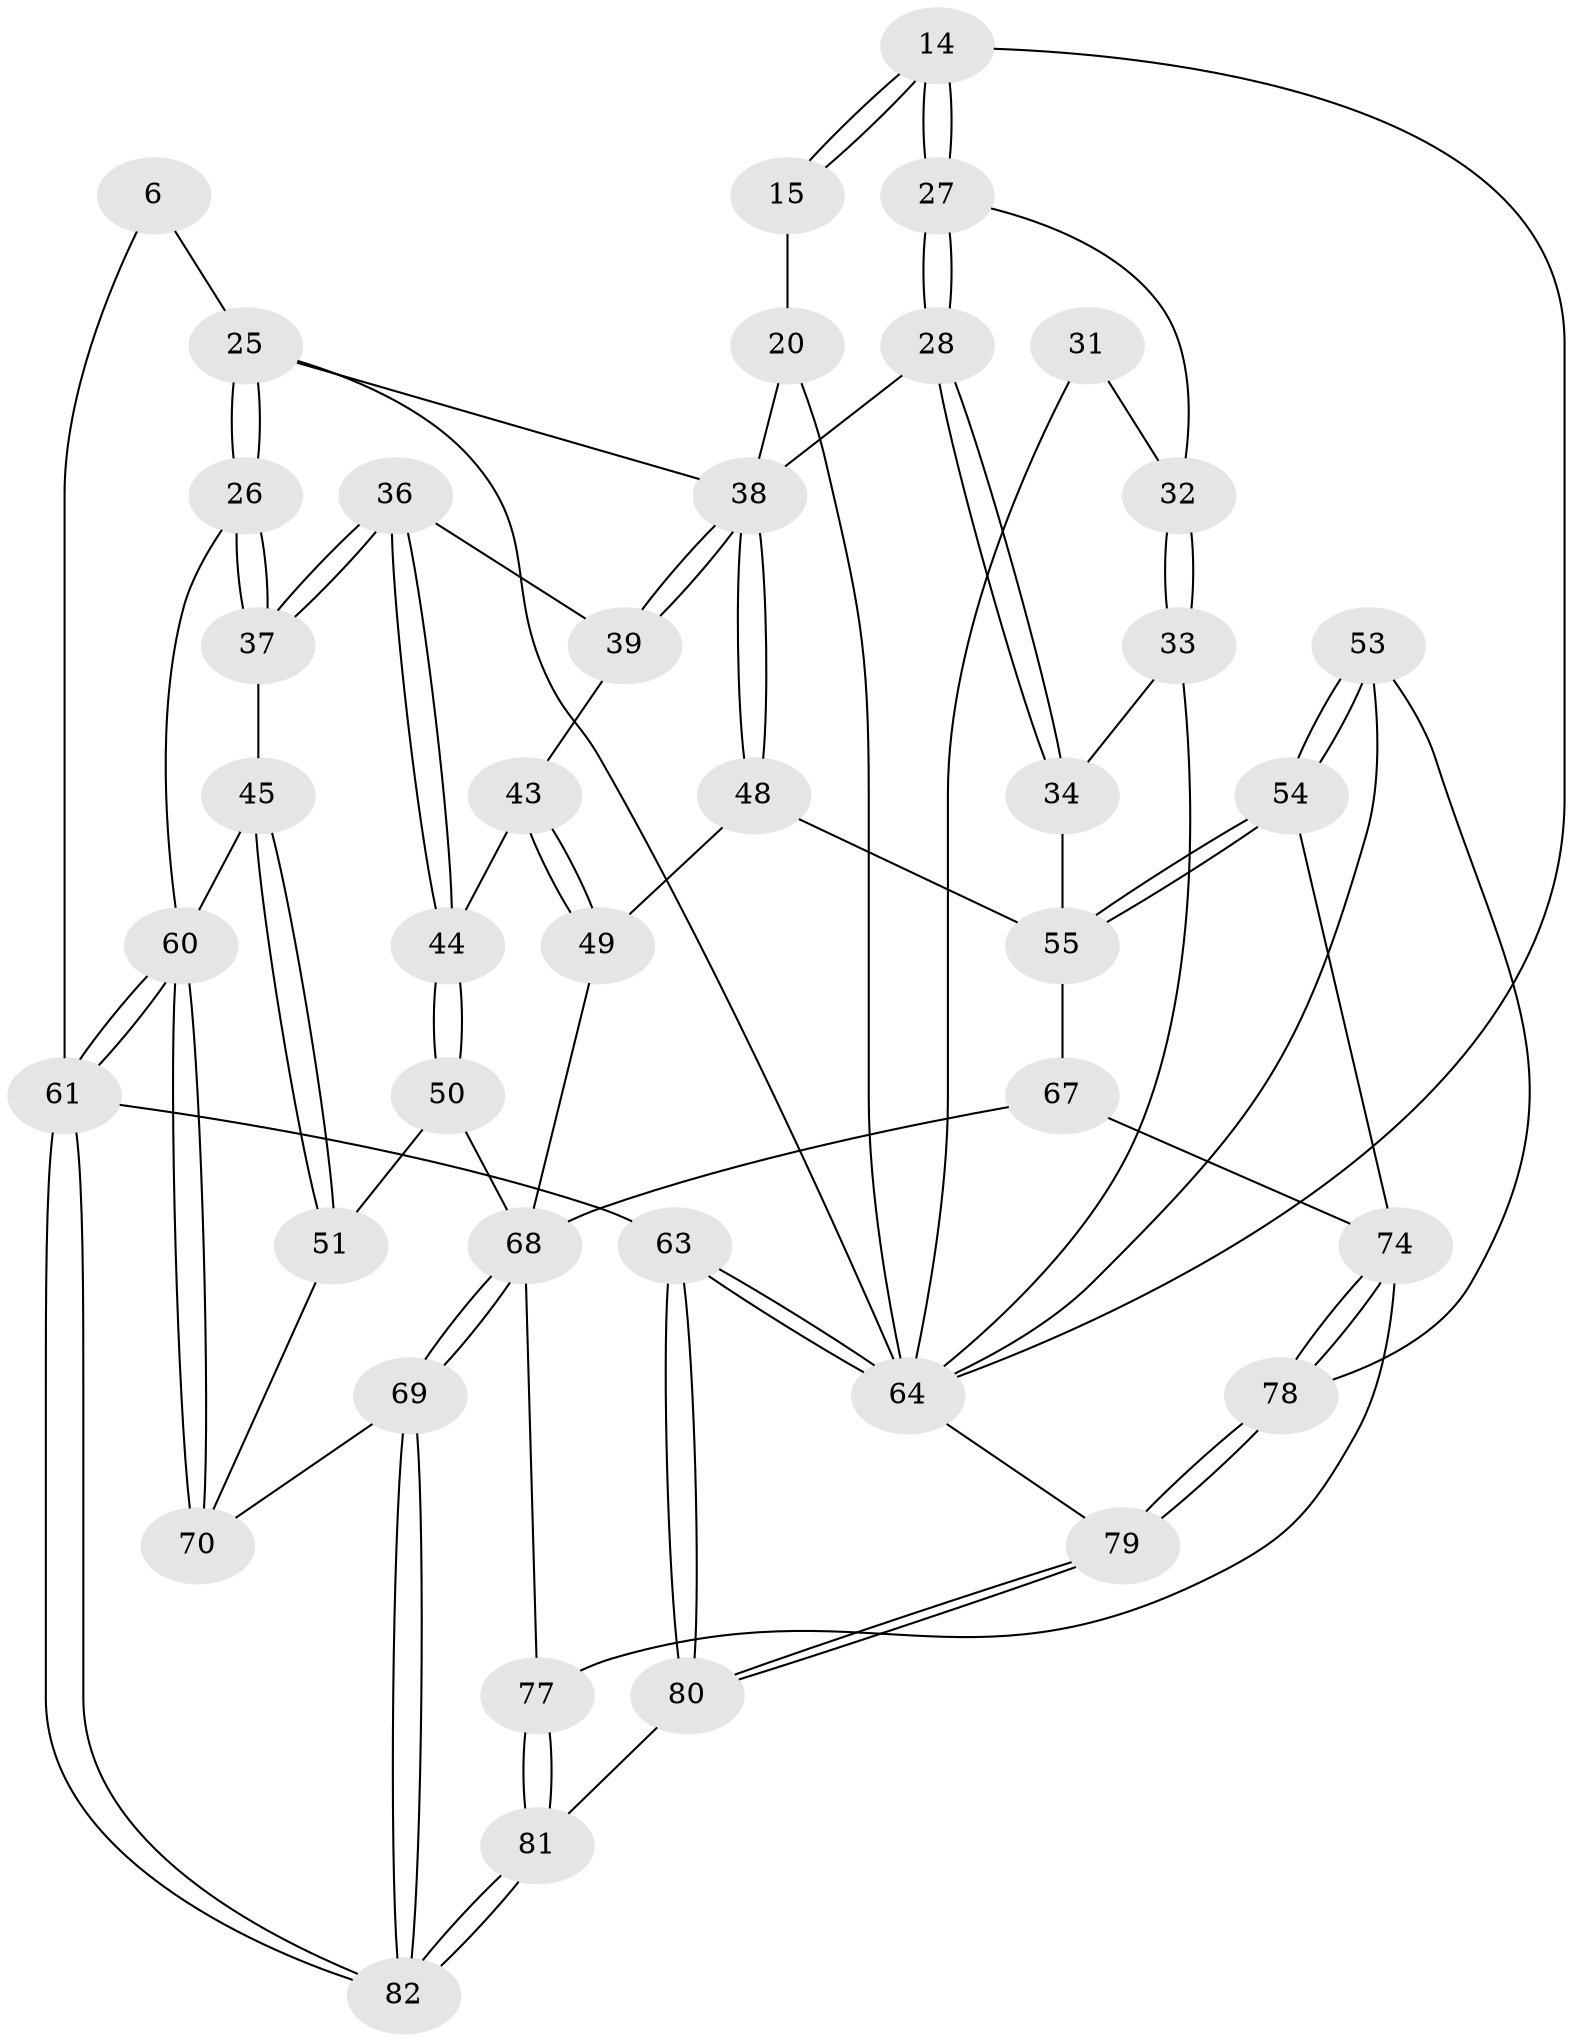 // original degree distribution, {3: 0.024390243902439025, 4: 0.2682926829268293, 5: 0.4634146341463415, 6: 0.24390243902439024}
// Generated by graph-tools (version 1.1) at 2025/59/03/09/25 04:59:59]
// undirected, 41 vertices, 95 edges
graph export_dot {
graph [start="1"]
  node [color=gray90,style=filled];
  6 [pos="+0.1553438956175165+0"];
  14 [pos="+0.7325644080704594+0.2034522596949555"];
  15 [pos="+0.7278533124577646+0.20026141402051464"];
  20 [pos="+0.5652525237541948+0.24262060907057648",super="+11+10"];
  25 [pos="+0.2731117349847099+0.3046997797311548",super="+9"];
  26 [pos="+0.14111249828282196+0.3625155460529985",super="+16"];
  27 [pos="+0.7375360674619831+0.2938859123776921"];
  28 [pos="+0.6626122355975033+0.36577689471902725"];
  31 [pos="+0.9231673984803437+0.4160051999251922",super="+29"];
  32 [pos="+0.8597745575724459+0.42077453471107856",super="+30"];
  33 [pos="+0.8280655788094439+0.5186405023474417"];
  34 [pos="+0.7663623267775835+0.48072301479458807"];
  36 [pos="+0.2763570187348221+0.5076338507361874"];
  37 [pos="+0.14099707262003094+0.3627683530111715"];
  38 [pos="+0.540300943788204+0.46195817110103304",super="+22+21+23+12+24"];
  39 [pos="+0.4110433777081107+0.4190730312253884",super="+35"];
  43 [pos="+0.335892610544834+0.5129183143119705"];
  44 [pos="+0.27692882248426104+0.5099377794077458"];
  45 [pos="+0.07441273761991012+0.425225060314607"];
  48 [pos="+0.5383033444520469+0.5309799089153754"];
  49 [pos="+0.45499191116997917+0.5754963195664603"];
  50 [pos="+0.214497093217632+0.6798859904696747"];
  51 [pos="+0.16816189416477878+0.680825657542452"];
  53 [pos="+0.7545591361566985+0.7092466282600316"];
  54 [pos="+0.713475343475528+0.6986054644296509"];
  55 [pos="+0.6071820679161145+0.6181083510792041",super="+47"];
  60 [pos="+0+1",super="+59+17"];
  61 [pos="+0+1",super="+5"];
  63 [pos="+1+1",super="+4"];
  64 [pos="+1+1",super="+41+42+40+19"];
  67 [pos="+0.5139609735946831+0.8117296768986868",super="+66"];
  68 [pos="+0.35269757718429195+0.8819019132394853",super="+58+57+52"];
  69 [pos="+0.32851054358982057+0.969510814888061"];
  70 [pos="+0.15138874179835796+0.8785617392282593",super="+62"];
  74 [pos="+0.6151426825630971+0.9223126446021008",super="+71+65+72"];
  77 [pos="+0.5165524843002329+0.8994152414152735"];
  78 [pos="+0.6334301177999079+0.9733279050197967",super="+76+73"];
  79 [pos="+0.6334997145315631+1",super="+75"];
  80 [pos="+0.5791567656878521+1"];
  81 [pos="+0.5144436482667437+1"];
  82 [pos="+0.32629900240888304+1"];
  6 -- 61;
  6 -- 25;
  14 -- 15;
  14 -- 15;
  14 -- 27;
  14 -- 27;
  14 -- 64;
  15 -- 20 [weight=2];
  20 -- 38 [weight=2];
  20 -- 64;
  25 -- 26 [weight=2];
  25 -- 26;
  25 -- 64;
  25 -- 38 [weight=2];
  26 -- 37;
  26 -- 37;
  26 -- 60;
  27 -- 28;
  27 -- 28;
  27 -- 32;
  28 -- 34;
  28 -- 34;
  28 -- 38;
  31 -- 32 [weight=2];
  31 -- 64 [weight=2];
  32 -- 33;
  32 -- 33;
  33 -- 34;
  33 -- 64;
  34 -- 55;
  36 -- 37;
  36 -- 37;
  36 -- 44;
  36 -- 44;
  36 -- 39;
  37 -- 45;
  38 -- 39 [weight=2];
  38 -- 39;
  38 -- 48;
  38 -- 48;
  39 -- 43;
  43 -- 44;
  43 -- 49;
  43 -- 49;
  44 -- 50;
  44 -- 50;
  45 -- 51;
  45 -- 51;
  45 -- 60;
  48 -- 49;
  48 -- 55;
  49 -- 68;
  50 -- 51;
  50 -- 68;
  51 -- 70;
  53 -- 54;
  53 -- 54;
  53 -- 64;
  53 -- 78;
  54 -- 55;
  54 -- 55;
  54 -- 74;
  55 -- 67;
  60 -- 61 [weight=2];
  60 -- 61;
  60 -- 70 [weight=2];
  60 -- 70;
  61 -- 82;
  61 -- 82;
  61 -- 63 [weight=2];
  63 -- 64 [weight=3];
  63 -- 64;
  63 -- 80;
  63 -- 80;
  64 -- 79;
  67 -- 68 [weight=2];
  67 -- 74 [weight=2];
  68 -- 69;
  68 -- 69;
  68 -- 77;
  69 -- 70;
  69 -- 82;
  69 -- 82;
  74 -- 78 [weight=2];
  74 -- 78;
  74 -- 77;
  77 -- 81;
  77 -- 81;
  78 -- 79 [weight=2];
  78 -- 79;
  79 -- 80;
  79 -- 80;
  80 -- 81;
  81 -- 82;
  81 -- 82;
}
